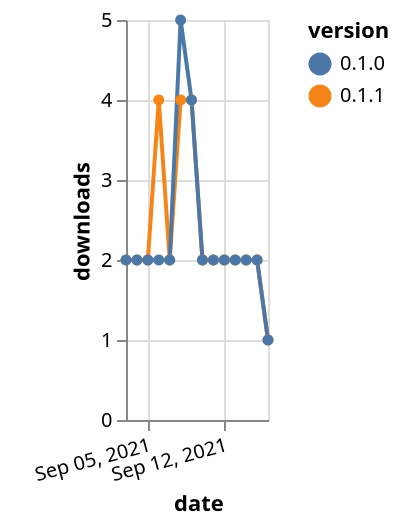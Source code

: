 {"$schema": "https://vega.github.io/schema/vega-lite/v5.json", "description": "A simple bar chart with embedded data.", "data": {"values": [{"date": "2021-09-03", "total": 749, "delta": 2, "version": "0.1.1"}, {"date": "2021-09-04", "total": 751, "delta": 2, "version": "0.1.1"}, {"date": "2021-09-05", "total": 753, "delta": 2, "version": "0.1.1"}, {"date": "2021-09-06", "total": 757, "delta": 4, "version": "0.1.1"}, {"date": "2021-09-07", "total": 759, "delta": 2, "version": "0.1.1"}, {"date": "2021-09-08", "total": 763, "delta": 4, "version": "0.1.1"}, {"date": "2021-09-09", "total": 767, "delta": 4, "version": "0.1.1"}, {"date": "2021-09-10", "total": 769, "delta": 2, "version": "0.1.1"}, {"date": "2021-09-11", "total": 771, "delta": 2, "version": "0.1.1"}, {"date": "2021-09-12", "total": 773, "delta": 2, "version": "0.1.1"}, {"date": "2021-09-13", "total": 775, "delta": 2, "version": "0.1.1"}, {"date": "2021-09-14", "total": 777, "delta": 2, "version": "0.1.1"}, {"date": "2021-09-15", "total": 779, "delta": 2, "version": "0.1.1"}, {"date": "2021-09-16", "total": 780, "delta": 1, "version": "0.1.1"}, {"date": "2021-09-03", "total": 2492, "delta": 2, "version": "0.1.0"}, {"date": "2021-09-04", "total": 2494, "delta": 2, "version": "0.1.0"}, {"date": "2021-09-05", "total": 2496, "delta": 2, "version": "0.1.0"}, {"date": "2021-09-06", "total": 2498, "delta": 2, "version": "0.1.0"}, {"date": "2021-09-07", "total": 2500, "delta": 2, "version": "0.1.0"}, {"date": "2021-09-08", "total": 2505, "delta": 5, "version": "0.1.0"}, {"date": "2021-09-09", "total": 2509, "delta": 4, "version": "0.1.0"}, {"date": "2021-09-10", "total": 2511, "delta": 2, "version": "0.1.0"}, {"date": "2021-09-11", "total": 2513, "delta": 2, "version": "0.1.0"}, {"date": "2021-09-12", "total": 2515, "delta": 2, "version": "0.1.0"}, {"date": "2021-09-13", "total": 2517, "delta": 2, "version": "0.1.0"}, {"date": "2021-09-14", "total": 2519, "delta": 2, "version": "0.1.0"}, {"date": "2021-09-15", "total": 2521, "delta": 2, "version": "0.1.0"}, {"date": "2021-09-16", "total": 2522, "delta": 1, "version": "0.1.0"}]}, "width": "container", "mark": {"type": "line", "point": {"filled": true}}, "encoding": {"x": {"field": "date", "type": "temporal", "timeUnit": "yearmonthdate", "title": "date", "axis": {"labelAngle": -15}}, "y": {"field": "delta", "type": "quantitative", "title": "downloads"}, "color": {"field": "version", "type": "nominal"}, "tooltip": {"field": "delta"}}}